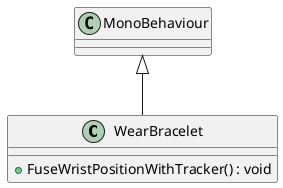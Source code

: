 @startuml
class WearBracelet {
    + FuseWristPositionWithTracker() : void
}
MonoBehaviour <|-- WearBracelet
@enduml

